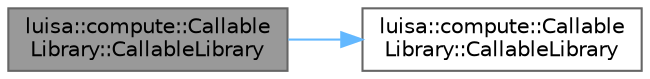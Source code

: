digraph "luisa::compute::CallableLibrary::CallableLibrary"
{
 // LATEX_PDF_SIZE
  bgcolor="transparent";
  edge [fontname=Helvetica,fontsize=10,labelfontname=Helvetica,labelfontsize=10];
  node [fontname=Helvetica,fontsize=10,shape=box,height=0.2,width=0.4];
  rankdir="LR";
  Node1 [id="Node000001",label="luisa::compute::Callable\lLibrary::CallableLibrary",height=0.2,width=0.4,color="gray40", fillcolor="grey60", style="filled", fontcolor="black",tooltip=" "];
  Node1 -> Node2 [id="edge1_Node000001_Node000002",color="steelblue1",style="solid",tooltip=" "];
  Node2 [id="Node000002",label="luisa::compute::Callable\lLibrary::CallableLibrary",height=0.2,width=0.4,color="grey40", fillcolor="white", style="filled",URL="$classluisa_1_1compute_1_1_callable_library.html#afb7af316cb56eb6c130a0057f4b58a14",tooltip=" "];
}
